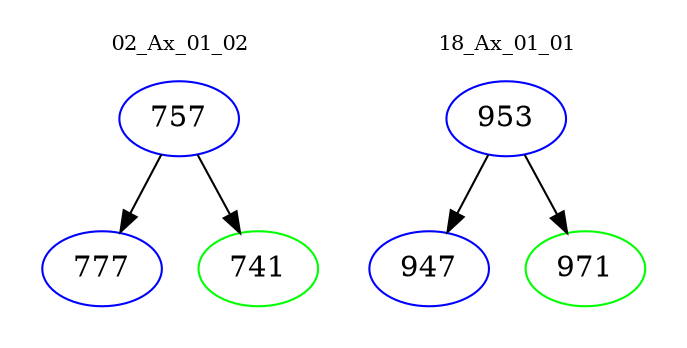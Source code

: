 digraph{
subgraph cluster_0 {
color = white
label = "02_Ax_01_02";
fontsize=10;
T0_757 [label="757", color="blue"]
T0_757 -> T0_777 [color="black"]
T0_777 [label="777", color="blue"]
T0_757 -> T0_741 [color="black"]
T0_741 [label="741", color="green"]
}
subgraph cluster_1 {
color = white
label = "18_Ax_01_01";
fontsize=10;
T1_953 [label="953", color="blue"]
T1_953 -> T1_947 [color="black"]
T1_947 [label="947", color="blue"]
T1_953 -> T1_971 [color="black"]
T1_971 [label="971", color="green"]
}
}
